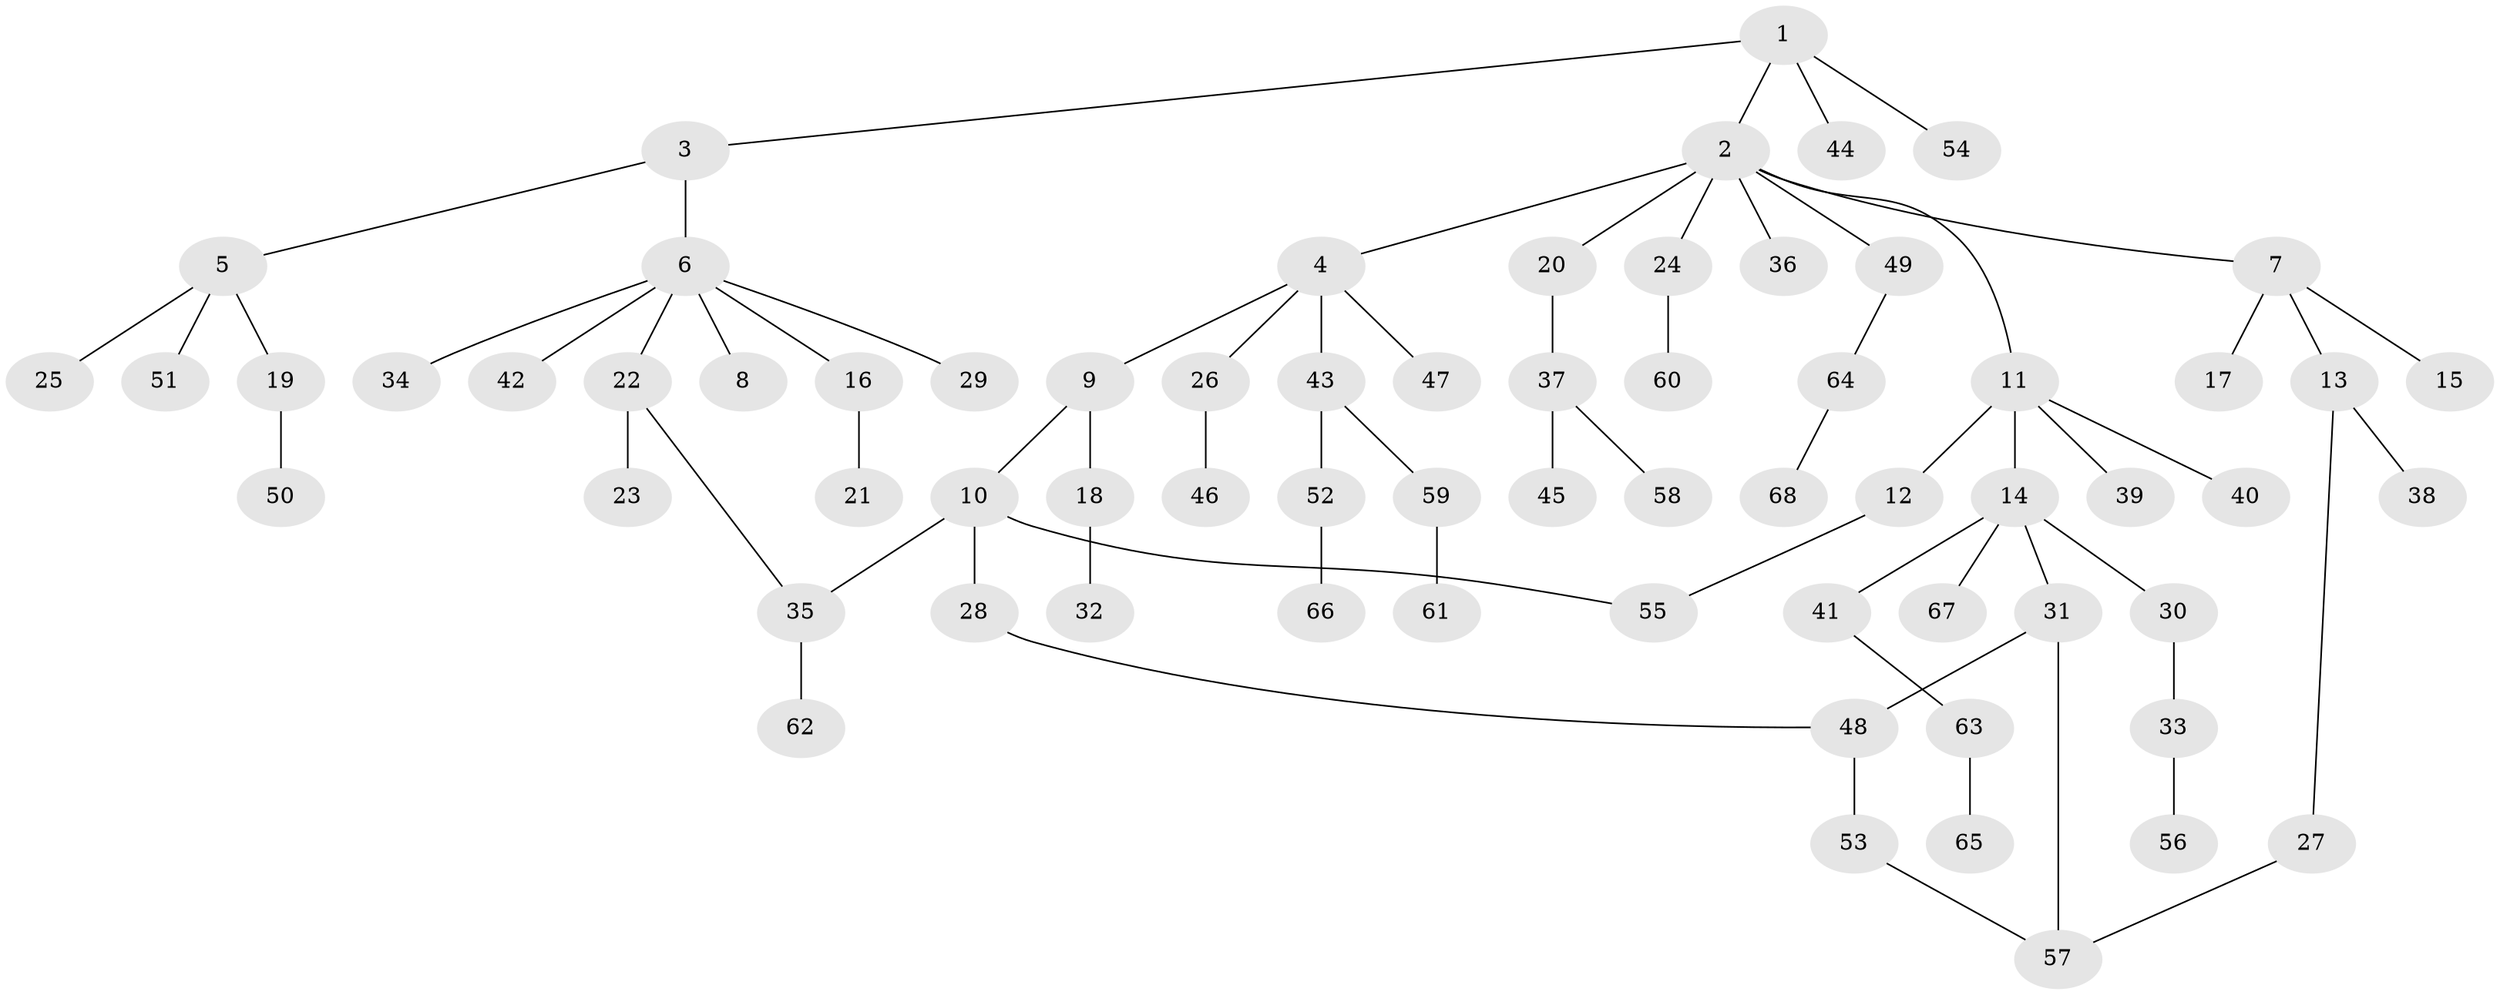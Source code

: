 // coarse degree distribution, {11: 0.047619047619047616, 6: 0.047619047619047616, 2: 0.19047619047619047, 5: 0.047619047619047616, 1: 0.6190476190476191, 3: 0.047619047619047616}
// Generated by graph-tools (version 1.1) at 2025/16/03/04/25 18:16:53]
// undirected, 68 vertices, 72 edges
graph export_dot {
graph [start="1"]
  node [color=gray90,style=filled];
  1;
  2;
  3;
  4;
  5;
  6;
  7;
  8;
  9;
  10;
  11;
  12;
  13;
  14;
  15;
  16;
  17;
  18;
  19;
  20;
  21;
  22;
  23;
  24;
  25;
  26;
  27;
  28;
  29;
  30;
  31;
  32;
  33;
  34;
  35;
  36;
  37;
  38;
  39;
  40;
  41;
  42;
  43;
  44;
  45;
  46;
  47;
  48;
  49;
  50;
  51;
  52;
  53;
  54;
  55;
  56;
  57;
  58;
  59;
  60;
  61;
  62;
  63;
  64;
  65;
  66;
  67;
  68;
  1 -- 2;
  1 -- 3;
  1 -- 44;
  1 -- 54;
  2 -- 4;
  2 -- 7;
  2 -- 11;
  2 -- 20;
  2 -- 24;
  2 -- 36;
  2 -- 49;
  3 -- 5;
  3 -- 6;
  4 -- 9;
  4 -- 26;
  4 -- 43;
  4 -- 47;
  5 -- 19;
  5 -- 25;
  5 -- 51;
  6 -- 8;
  6 -- 16;
  6 -- 22;
  6 -- 29;
  6 -- 34;
  6 -- 42;
  7 -- 13;
  7 -- 15;
  7 -- 17;
  9 -- 10;
  9 -- 18;
  10 -- 28;
  10 -- 55;
  10 -- 35;
  11 -- 12;
  11 -- 14;
  11 -- 39;
  11 -- 40;
  12 -- 55;
  13 -- 27;
  13 -- 38;
  14 -- 30;
  14 -- 31;
  14 -- 41;
  14 -- 67;
  16 -- 21;
  18 -- 32;
  19 -- 50;
  20 -- 37;
  22 -- 23;
  22 -- 35;
  24 -- 60;
  26 -- 46;
  27 -- 57;
  28 -- 48;
  30 -- 33;
  31 -- 57;
  31 -- 48;
  33 -- 56;
  35 -- 62;
  37 -- 45;
  37 -- 58;
  41 -- 63;
  43 -- 52;
  43 -- 59;
  48 -- 53;
  49 -- 64;
  52 -- 66;
  53 -- 57;
  59 -- 61;
  63 -- 65;
  64 -- 68;
}
